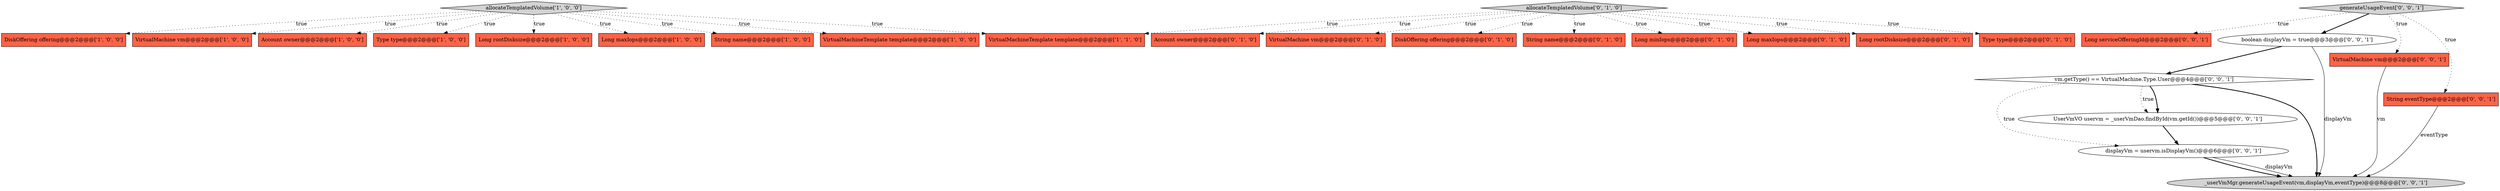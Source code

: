 digraph {
3 [style = filled, label = "allocateTemplatedVolume['1', '0', '0']", fillcolor = lightgray, shape = diamond image = "AAA0AAABBB1BBB"];
22 [style = filled, label = "Long serviceOfferingId@@@2@@@['0', '0', '1']", fillcolor = tomato, shape = box image = "AAA0AAABBB3BBB"];
9 [style = filled, label = "VirtualMachineTemplate template@@@2@@@['1', '1', '0']", fillcolor = tomato, shape = box image = "AAA0AAABBB1BBB"];
7 [style = filled, label = "DiskOffering offering@@@2@@@['1', '0', '0']", fillcolor = tomato, shape = box image = "AAA0AAABBB1BBB"];
21 [style = filled, label = "vm.getType() == VirtualMachine.Type.User@@@4@@@['0', '0', '1']", fillcolor = white, shape = diamond image = "AAA0AAABBB3BBB"];
1 [style = filled, label = "VirtualMachine vm@@@2@@@['1', '0', '0']", fillcolor = tomato, shape = box image = "AAA0AAABBB1BBB"];
15 [style = filled, label = "Account owner@@@2@@@['0', '1', '0']", fillcolor = tomato, shape = box image = "AAA0AAABBB2BBB"];
6 [style = filled, label = "Account owner@@@2@@@['1', '0', '0']", fillcolor = tomato, shape = box image = "AAA0AAABBB1BBB"];
16 [style = filled, label = "VirtualMachine vm@@@2@@@['0', '1', '0']", fillcolor = tomato, shape = box image = "AAA0AAABBB2BBB"];
4 [style = filled, label = "Type type@@@2@@@['1', '0', '0']", fillcolor = tomato, shape = box image = "AAA0AAABBB1BBB"];
5 [style = filled, label = "Long rootDisksize@@@2@@@['1', '0', '0']", fillcolor = tomato, shape = box image = "AAA0AAABBB1BBB"];
27 [style = filled, label = "boolean displayVm = true@@@3@@@['0', '0', '1']", fillcolor = white, shape = ellipse image = "AAA0AAABBB3BBB"];
19 [style = filled, label = "VirtualMachine vm@@@2@@@['0', '0', '1']", fillcolor = tomato, shape = box image = "AAA0AAABBB3BBB"];
14 [style = filled, label = "DiskOffering offering@@@2@@@['0', '1', '0']", fillcolor = tomato, shape = box image = "AAA0AAABBB2BBB"];
2 [style = filled, label = "Long maxIops@@@2@@@['1', '0', '0']", fillcolor = tomato, shape = box image = "AAA0AAABBB1BBB"];
25 [style = filled, label = "generateUsageEvent['0', '0', '1']", fillcolor = lightgray, shape = diamond image = "AAA0AAABBB3BBB"];
18 [style = filled, label = "String name@@@2@@@['0', '1', '0']", fillcolor = tomato, shape = box image = "AAA0AAABBB2BBB"];
24 [style = filled, label = "String eventType@@@2@@@['0', '0', '1']", fillcolor = tomato, shape = box image = "AAA0AAABBB3BBB"];
20 [style = filled, label = "displayVm = uservm.isDisplayVm()@@@6@@@['0', '0', '1']", fillcolor = white, shape = ellipse image = "AAA0AAABBB3BBB"];
12 [style = filled, label = "Long minIops@@@2@@@['0', '1', '0']", fillcolor = tomato, shape = box image = "AAA0AAABBB2BBB"];
17 [style = filled, label = "allocateTemplatedVolume['0', '1', '0']", fillcolor = lightgray, shape = diamond image = "AAA0AAABBB2BBB"];
11 [style = filled, label = "Long maxIops@@@2@@@['0', '1', '0']", fillcolor = tomato, shape = box image = "AAA0AAABBB2BBB"];
10 [style = filled, label = "Long rootDisksize@@@2@@@['0', '1', '0']", fillcolor = tomato, shape = box image = "AAA0AAABBB2BBB"];
26 [style = filled, label = "UserVmVO uservm = _userVmDao.findById(vm.getId())@@@5@@@['0', '0', '1']", fillcolor = white, shape = ellipse image = "AAA0AAABBB3BBB"];
23 [style = filled, label = "_userVmMgr.generateUsageEvent(vm,displayVm,eventType)@@@8@@@['0', '0', '1']", fillcolor = lightgray, shape = ellipse image = "AAA0AAABBB3BBB"];
8 [style = filled, label = "String name@@@2@@@['1', '0', '0']", fillcolor = tomato, shape = box image = "AAA0AAABBB1BBB"];
13 [style = filled, label = "Type type@@@2@@@['0', '1', '0']", fillcolor = tomato, shape = box image = "AAA0AAABBB2BBB"];
0 [style = filled, label = "VirtualMachineTemplate template@@@2@@@['1', '0', '0']", fillcolor = tomato, shape = box image = "AAA0AAABBB1BBB"];
17->18 [style = dotted, label="true"];
27->23 [style = solid, label="displayVm"];
20->23 [style = bold, label=""];
17->14 [style = dotted, label="true"];
19->23 [style = solid, label="vm"];
17->16 [style = dotted, label="true"];
20->23 [style = solid, label="displayVm"];
3->1 [style = dotted, label="true"];
26->20 [style = bold, label=""];
17->13 [style = dotted, label="true"];
3->8 [style = dotted, label="true"];
25->22 [style = dotted, label="true"];
21->20 [style = dotted, label="true"];
24->23 [style = solid, label="eventType"];
17->9 [style = dotted, label="true"];
3->0 [style = dotted, label="true"];
21->26 [style = dotted, label="true"];
17->15 [style = dotted, label="true"];
17->12 [style = dotted, label="true"];
17->10 [style = dotted, label="true"];
3->4 [style = dotted, label="true"];
25->19 [style = dotted, label="true"];
21->26 [style = bold, label=""];
25->24 [style = dotted, label="true"];
3->2 [style = dotted, label="true"];
3->6 [style = dotted, label="true"];
17->11 [style = dotted, label="true"];
3->7 [style = dotted, label="true"];
25->27 [style = bold, label=""];
21->23 [style = bold, label=""];
3->9 [style = dotted, label="true"];
3->5 [style = dotted, label="true"];
27->21 [style = bold, label=""];
}

